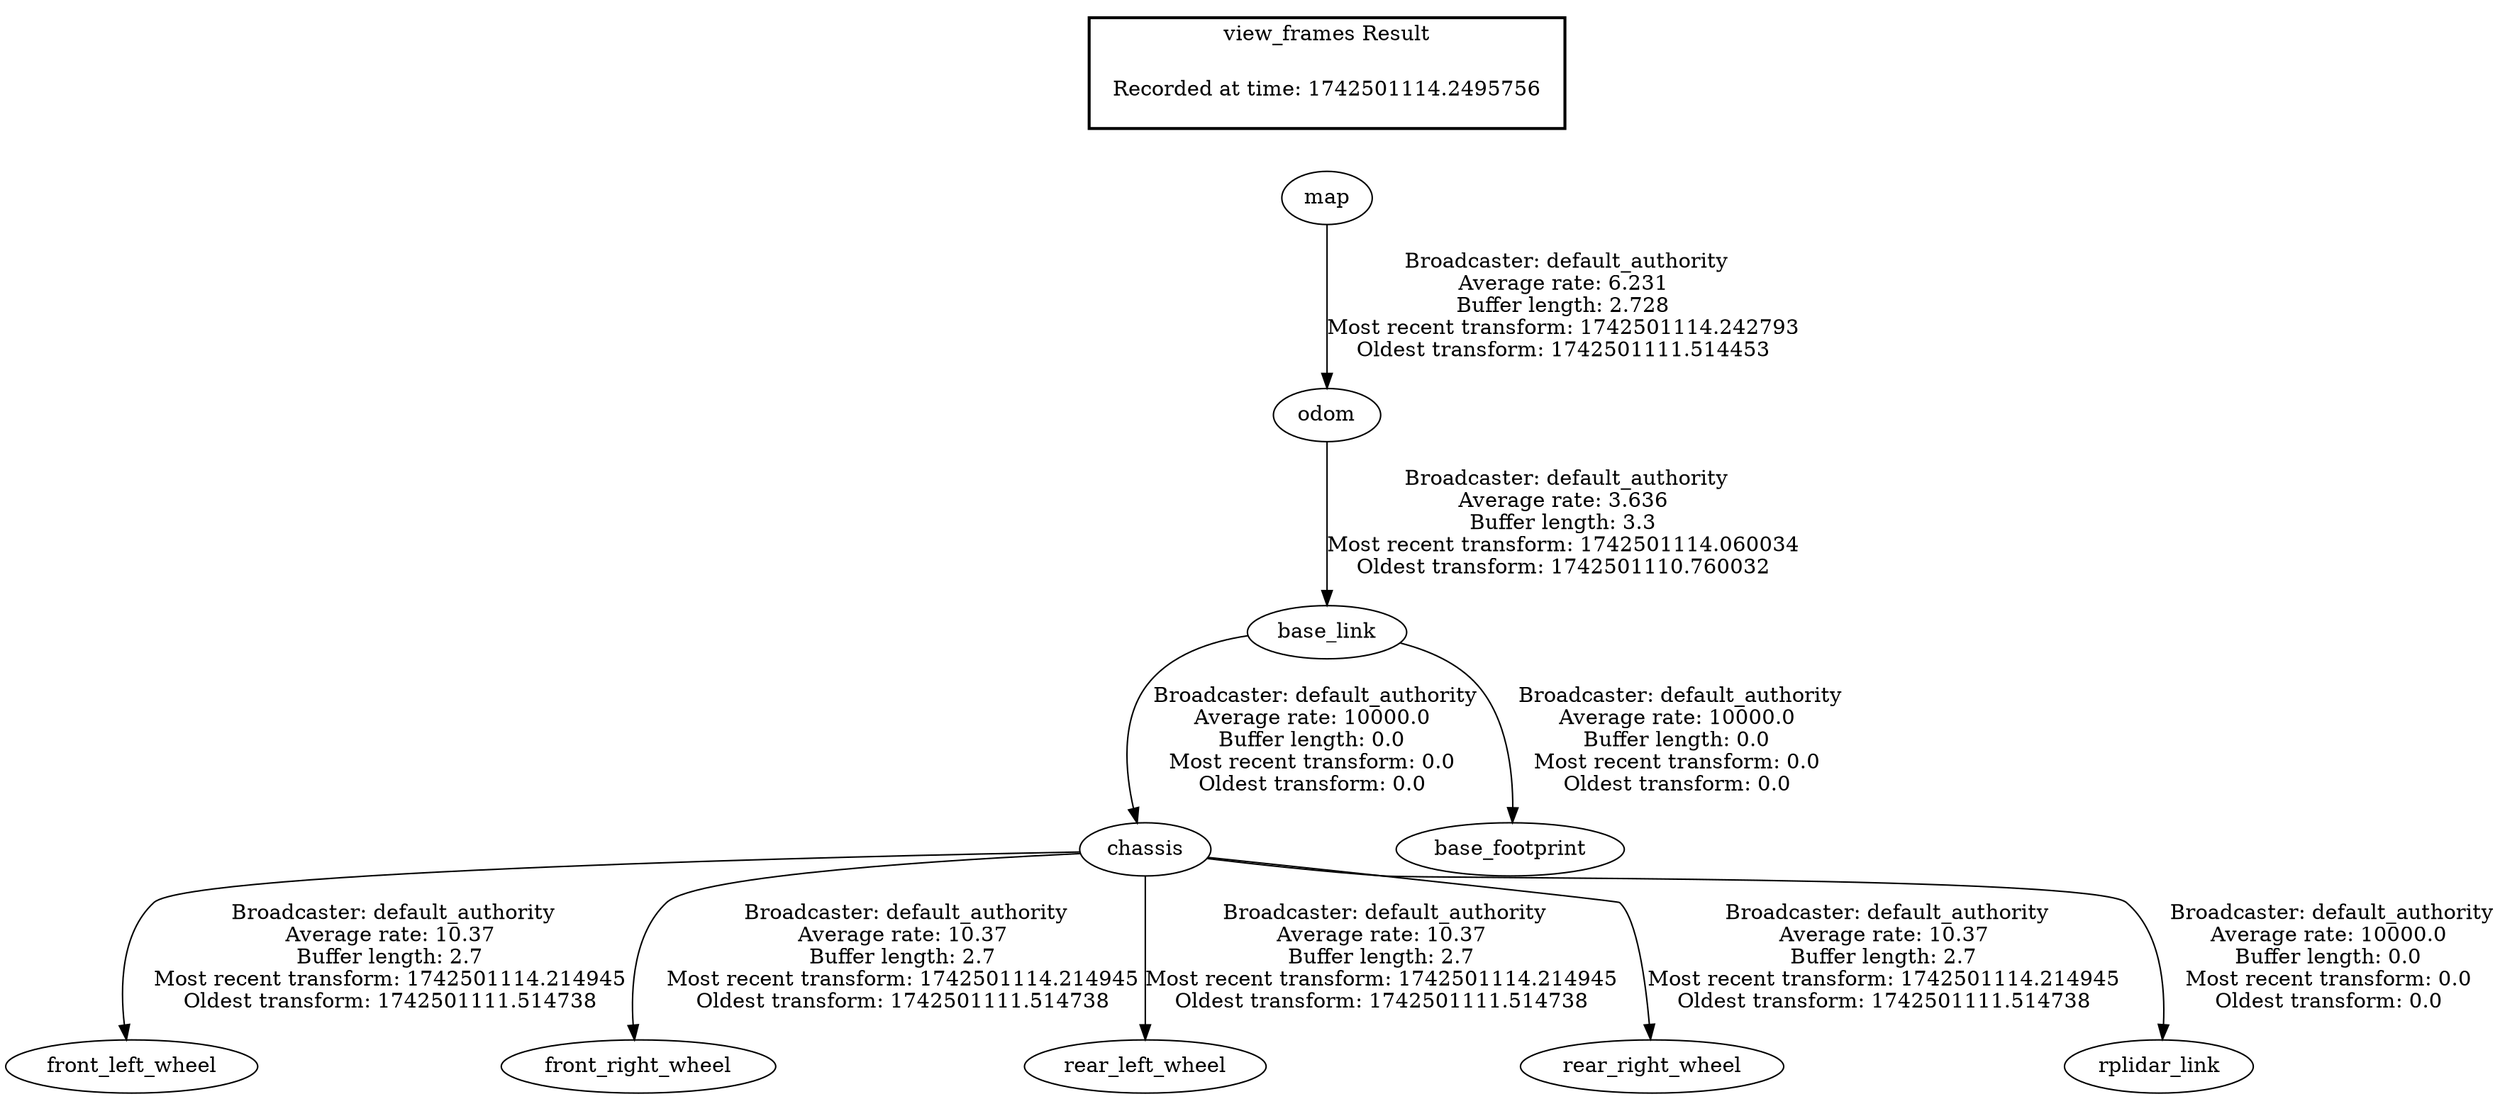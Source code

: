 digraph G {
"odom" -> "base_link"[label=" Broadcaster: default_authority\nAverage rate: 3.636\nBuffer length: 3.3\nMost recent transform: 1742501114.060034\nOldest transform: 1742501110.760032\n"];
"map" -> "odom"[label=" Broadcaster: default_authority\nAverage rate: 6.231\nBuffer length: 2.728\nMost recent transform: 1742501114.242793\nOldest transform: 1742501111.514453\n"];
"chassis" -> "front_left_wheel"[label=" Broadcaster: default_authority\nAverage rate: 10.37\nBuffer length: 2.7\nMost recent transform: 1742501114.214945\nOldest transform: 1742501111.514738\n"];
"base_link" -> "chassis"[label=" Broadcaster: default_authority\nAverage rate: 10000.0\nBuffer length: 0.0\nMost recent transform: 0.0\nOldest transform: 0.0\n"];
"chassis" -> "front_right_wheel"[label=" Broadcaster: default_authority\nAverage rate: 10.37\nBuffer length: 2.7\nMost recent transform: 1742501114.214945\nOldest transform: 1742501111.514738\n"];
"chassis" -> "rear_left_wheel"[label=" Broadcaster: default_authority\nAverage rate: 10.37\nBuffer length: 2.7\nMost recent transform: 1742501114.214945\nOldest transform: 1742501111.514738\n"];
"chassis" -> "rear_right_wheel"[label=" Broadcaster: default_authority\nAverage rate: 10.37\nBuffer length: 2.7\nMost recent transform: 1742501114.214945\nOldest transform: 1742501111.514738\n"];
"base_link" -> "base_footprint"[label=" Broadcaster: default_authority\nAverage rate: 10000.0\nBuffer length: 0.0\nMost recent transform: 0.0\nOldest transform: 0.0\n"];
"chassis" -> "rplidar_link"[label=" Broadcaster: default_authority\nAverage rate: 10000.0\nBuffer length: 0.0\nMost recent transform: 0.0\nOldest transform: 0.0\n"];
edge [style=invis];
 subgraph cluster_legend { style=bold; color=black; label ="view_frames Result";
"Recorded at time: 1742501114.2495756"[ shape=plaintext ] ;
}->"map";
}